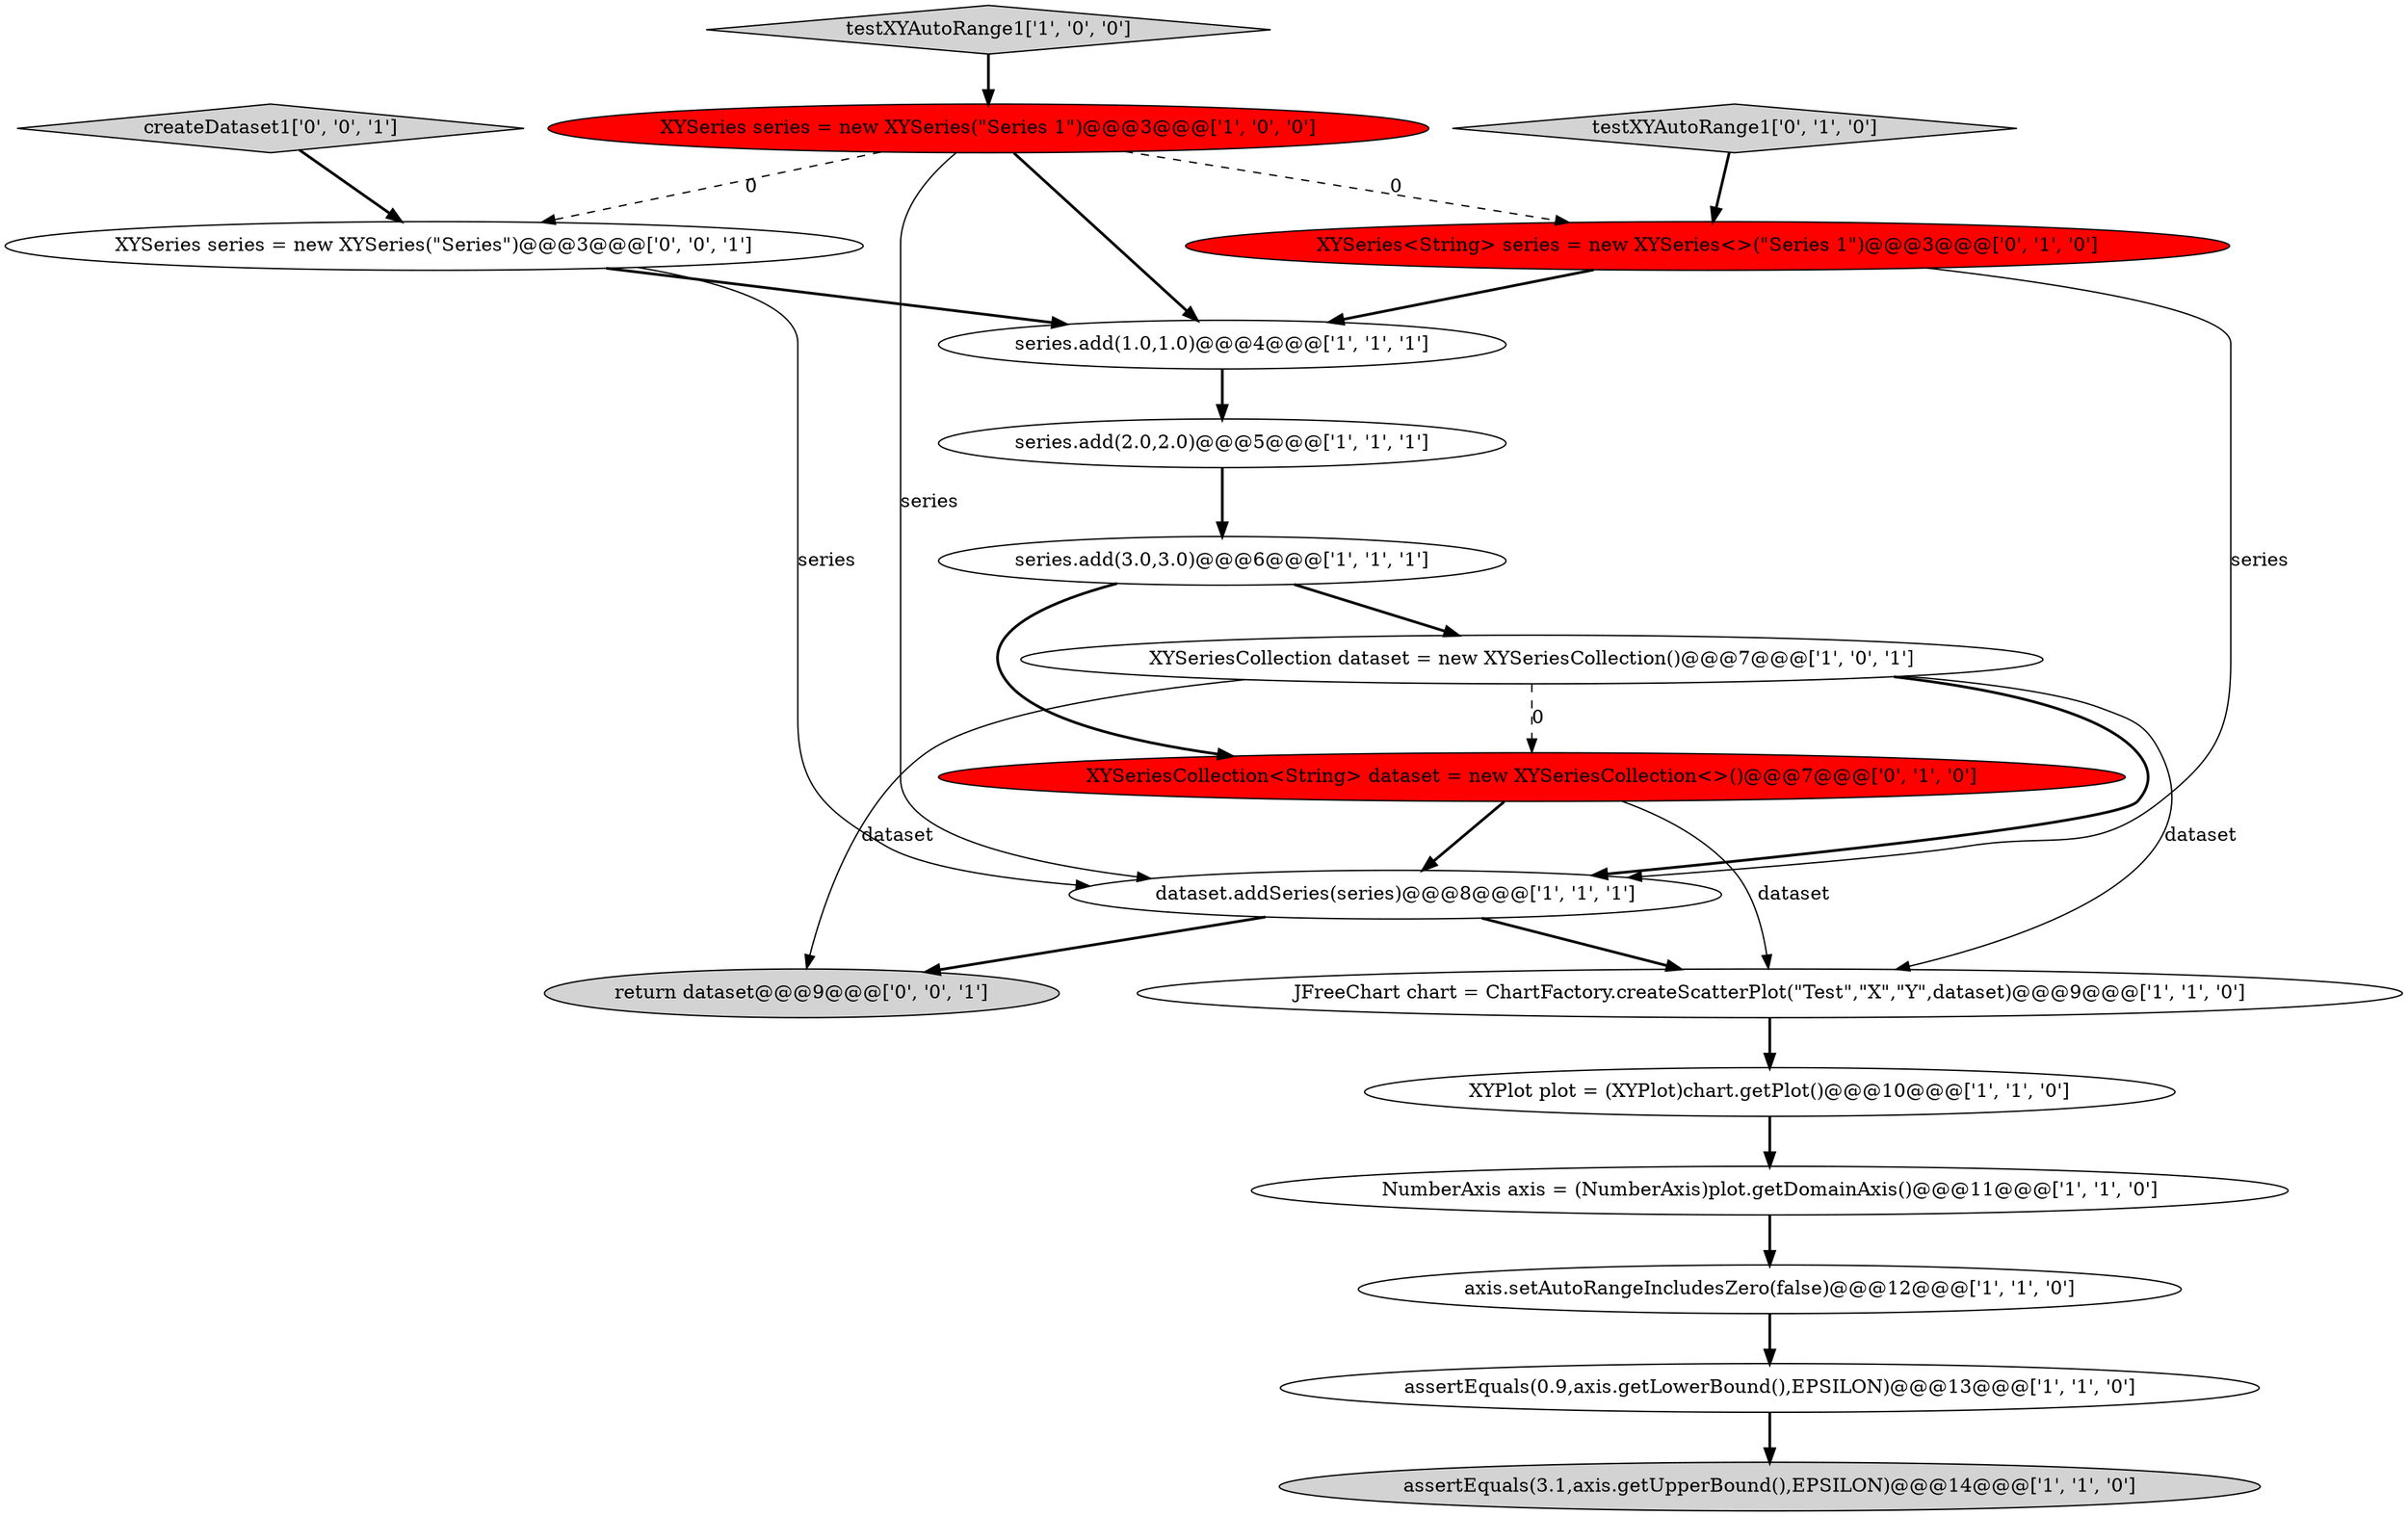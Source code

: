 digraph {
8 [style = filled, label = "dataset.addSeries(series)@@@8@@@['1', '1', '1']", fillcolor = white, shape = ellipse image = "AAA0AAABBB1BBB"];
1 [style = filled, label = "XYPlot plot = (XYPlot)chart.getPlot()@@@10@@@['1', '1', '0']", fillcolor = white, shape = ellipse image = "AAA0AAABBB1BBB"];
3 [style = filled, label = "NumberAxis axis = (NumberAxis)plot.getDomainAxis()@@@11@@@['1', '1', '0']", fillcolor = white, shape = ellipse image = "AAA0AAABBB1BBB"];
2 [style = filled, label = "series.add(3.0,3.0)@@@6@@@['1', '1', '1']", fillcolor = white, shape = ellipse image = "AAA0AAABBB1BBB"];
6 [style = filled, label = "JFreeChart chart = ChartFactory.createScatterPlot(\"Test\",\"X\",\"Y\",dataset)@@@9@@@['1', '1', '0']", fillcolor = white, shape = ellipse image = "AAA0AAABBB1BBB"];
4 [style = filled, label = "XYSeries series = new XYSeries(\"Series 1\")@@@3@@@['1', '0', '0']", fillcolor = red, shape = ellipse image = "AAA1AAABBB1BBB"];
9 [style = filled, label = "testXYAutoRange1['1', '0', '0']", fillcolor = lightgray, shape = diamond image = "AAA0AAABBB1BBB"];
12 [style = filled, label = "assertEquals(0.9,axis.getLowerBound(),EPSILON)@@@13@@@['1', '1', '0']", fillcolor = white, shape = ellipse image = "AAA0AAABBB1BBB"];
18 [style = filled, label = "createDataset1['0', '0', '1']", fillcolor = lightgray, shape = diamond image = "AAA0AAABBB3BBB"];
7 [style = filled, label = "series.add(1.0,1.0)@@@4@@@['1', '1', '1']", fillcolor = white, shape = ellipse image = "AAA0AAABBB1BBB"];
5 [style = filled, label = "series.add(2.0,2.0)@@@5@@@['1', '1', '1']", fillcolor = white, shape = ellipse image = "AAA0AAABBB1BBB"];
10 [style = filled, label = "XYSeriesCollection dataset = new XYSeriesCollection()@@@7@@@['1', '0', '1']", fillcolor = white, shape = ellipse image = "AAA0AAABBB1BBB"];
13 [style = filled, label = "XYSeriesCollection<String> dataset = new XYSeriesCollection<>()@@@7@@@['0', '1', '0']", fillcolor = red, shape = ellipse image = "AAA1AAABBB2BBB"];
17 [style = filled, label = "XYSeries series = new XYSeries(\"Series\")@@@3@@@['0', '0', '1']", fillcolor = white, shape = ellipse image = "AAA0AAABBB3BBB"];
16 [style = filled, label = "return dataset@@@9@@@['0', '0', '1']", fillcolor = lightgray, shape = ellipse image = "AAA0AAABBB3BBB"];
0 [style = filled, label = "assertEquals(3.1,axis.getUpperBound(),EPSILON)@@@14@@@['1', '1', '0']", fillcolor = lightgray, shape = ellipse image = "AAA0AAABBB1BBB"];
11 [style = filled, label = "axis.setAutoRangeIncludesZero(false)@@@12@@@['1', '1', '0']", fillcolor = white, shape = ellipse image = "AAA0AAABBB1BBB"];
15 [style = filled, label = "testXYAutoRange1['0', '1', '0']", fillcolor = lightgray, shape = diamond image = "AAA0AAABBB2BBB"];
14 [style = filled, label = "XYSeries<String> series = new XYSeries<>(\"Series 1\")@@@3@@@['0', '1', '0']", fillcolor = red, shape = ellipse image = "AAA1AAABBB2BBB"];
10->6 [style = solid, label="dataset"];
8->16 [style = bold, label=""];
15->14 [style = bold, label=""];
4->17 [style = dashed, label="0"];
9->4 [style = bold, label=""];
1->3 [style = bold, label=""];
3->11 [style = bold, label=""];
18->17 [style = bold, label=""];
14->8 [style = solid, label="series"];
17->8 [style = solid, label="series"];
8->6 [style = bold, label=""];
11->12 [style = bold, label=""];
10->13 [style = dashed, label="0"];
2->10 [style = bold, label=""];
12->0 [style = bold, label=""];
4->7 [style = bold, label=""];
13->6 [style = solid, label="dataset"];
14->7 [style = bold, label=""];
2->13 [style = bold, label=""];
17->7 [style = bold, label=""];
6->1 [style = bold, label=""];
5->2 [style = bold, label=""];
7->5 [style = bold, label=""];
10->8 [style = bold, label=""];
10->16 [style = solid, label="dataset"];
4->14 [style = dashed, label="0"];
13->8 [style = bold, label=""];
4->8 [style = solid, label="series"];
}
